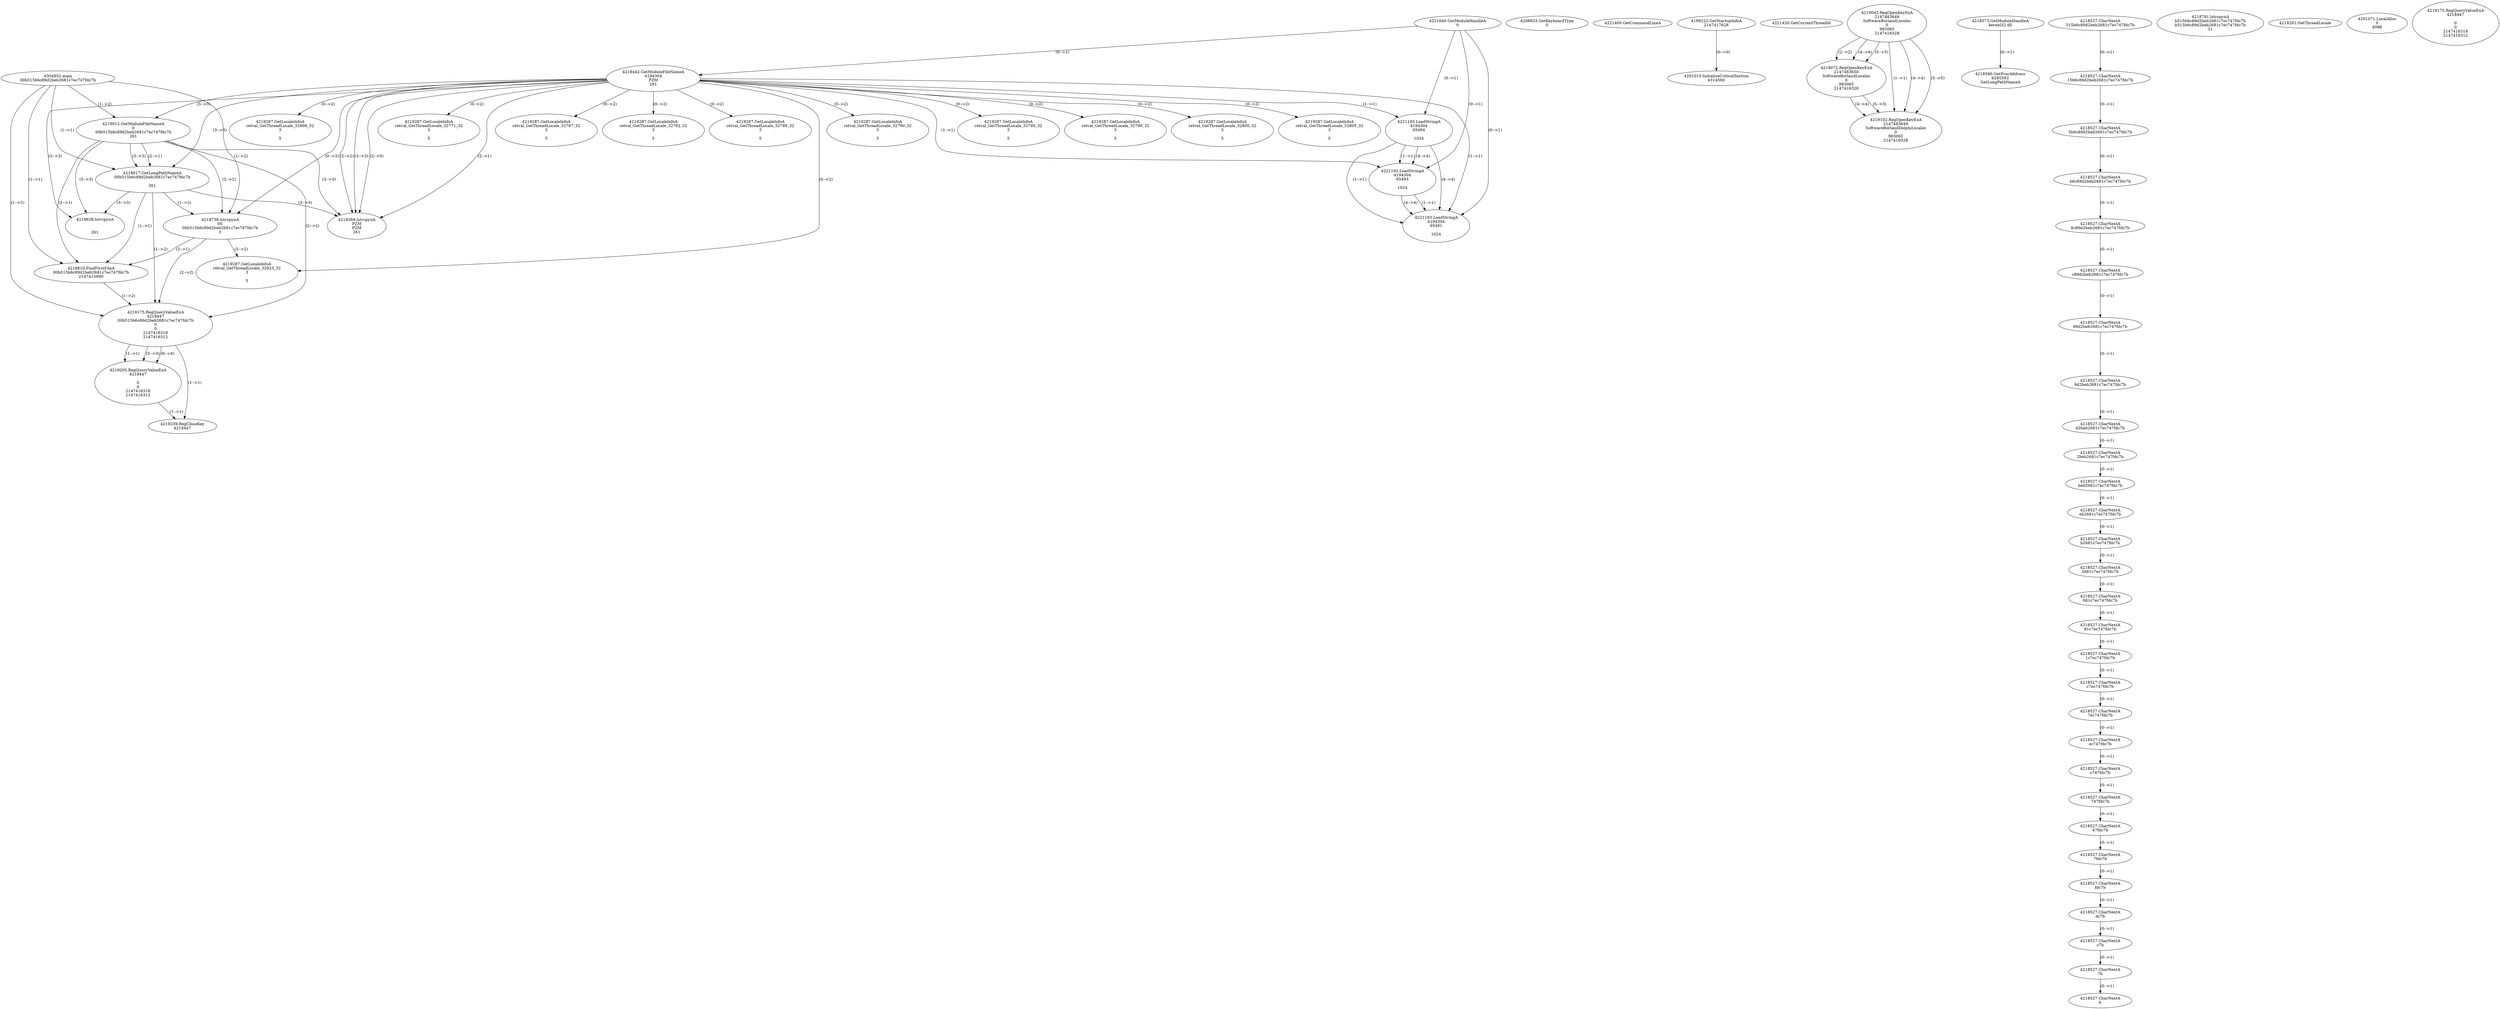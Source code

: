 // Global SCDG with merge call
digraph {
	0 [label="4304852.main
00b515b6c89d2beb2681c7ec747fdc7b"]
	1 [label="4221640.GetModuleHandleA
0"]
	2 [label="4208833.GetKeyboardType
0"]
	3 [label="4221400.GetCommandLineA
"]
	4 [label="4199222.GetStartupInfoA
2147417628"]
	5 [label="4221420.GetCurrentThreadId
"]
	6 [label="4218442.GetModuleFileNameA
4194304
PZM
261"]
	1 -> 6 [label="(0-->1)"]
	7 [label="4219012.GetModuleFileNameA
0
00b515b6c89d2beb2681c7ec747fdc7b
261"]
	0 -> 7 [label="(1-->2)"]
	6 -> 7 [label="(3-->3)"]
	8 [label="4219042.RegOpenKeyExA
2147483649
Software\Borland\Locales
0
983065
2147416328"]
	9 [label="4219072.RegOpenKeyExA
2147483650
Software\Borland\Locales
0
983065
2147416328"]
	8 -> 9 [label="(2-->2)"]
	8 -> 9 [label="(4-->4)"]
	8 -> 9 [label="(5-->5)"]
	10 [label="4219102.RegOpenKeyExA
2147483649
Software\Borland\Delphi\Locales
0
983065
2147416328"]
	8 -> 10 [label="(1-->1)"]
	8 -> 10 [label="(4-->4)"]
	9 -> 10 [label="(4-->4)"]
	8 -> 10 [label="(5-->5)"]
	9 -> 10 [label="(5-->5)"]
	11 [label="4218573.GetModuleHandleA
kernel32.dll"]
	12 [label="4218590.GetProcAddress
6295592
GetLongPathNameA"]
	11 -> 12 [label="(0-->1)"]
	13 [label="4218617.GetLongPathNameA
00b515b6c89d2beb2681c7ec747fdc7b

261"]
	0 -> 13 [label="(1-->1)"]
	7 -> 13 [label="(2-->1)"]
	6 -> 13 [label="(3-->3)"]
	7 -> 13 [label="(3-->3)"]
	14 [label="4218738.lstrcpynA
00
00b515b6c89d2beb2681c7ec747fdc7b
3"]
	0 -> 14 [label="(1-->2)"]
	7 -> 14 [label="(2-->2)"]
	13 -> 14 [label="(1-->2)"]
	6 -> 14 [label="(0-->3)"]
	15 [label="4218527.CharNextA
515b6c89d2beb2681c7ec747fdc7b"]
	16 [label="4218527.CharNextA
15b6c89d2beb2681c7ec747fdc7b"]
	15 -> 16 [label="(0-->1)"]
	17 [label="4218527.CharNextA
5b6c89d2beb2681c7ec747fdc7b"]
	16 -> 17 [label="(0-->1)"]
	18 [label="4218527.CharNextA
b6c89d2beb2681c7ec747fdc7b"]
	17 -> 18 [label="(0-->1)"]
	19 [label="4218527.CharNextA
6c89d2beb2681c7ec747fdc7b"]
	18 -> 19 [label="(0-->1)"]
	20 [label="4218527.CharNextA
c89d2beb2681c7ec747fdc7b"]
	19 -> 20 [label="(0-->1)"]
	21 [label="4218527.CharNextA
89d2beb2681c7ec747fdc7b"]
	20 -> 21 [label="(0-->1)"]
	22 [label="4218527.CharNextA
9d2beb2681c7ec747fdc7b"]
	21 -> 22 [label="(0-->1)"]
	23 [label="4218527.CharNextA
d2beb2681c7ec747fdc7b"]
	22 -> 23 [label="(0-->1)"]
	24 [label="4218527.CharNextA
2beb2681c7ec747fdc7b"]
	23 -> 24 [label="(0-->1)"]
	25 [label="4218527.CharNextA
beb2681c7ec747fdc7b"]
	24 -> 25 [label="(0-->1)"]
	26 [label="4218527.CharNextA
eb2681c7ec747fdc7b"]
	25 -> 26 [label="(0-->1)"]
	27 [label="4218527.CharNextA
b2681c7ec747fdc7b"]
	26 -> 27 [label="(0-->1)"]
	28 [label="4218527.CharNextA
2681c7ec747fdc7b"]
	27 -> 28 [label="(0-->1)"]
	29 [label="4218527.CharNextA
681c7ec747fdc7b"]
	28 -> 29 [label="(0-->1)"]
	30 [label="4218527.CharNextA
81c7ec747fdc7b"]
	29 -> 30 [label="(0-->1)"]
	31 [label="4218527.CharNextA
1c7ec747fdc7b"]
	30 -> 31 [label="(0-->1)"]
	32 [label="4218527.CharNextA
c7ec747fdc7b"]
	31 -> 32 [label="(0-->1)"]
	33 [label="4218527.CharNextA
7ec747fdc7b"]
	32 -> 33 [label="(0-->1)"]
	34 [label="4218527.CharNextA
ec747fdc7b"]
	33 -> 34 [label="(0-->1)"]
	35 [label="4218527.CharNextA
c747fdc7b"]
	34 -> 35 [label="(0-->1)"]
	36 [label="4218527.CharNextA
747fdc7b"]
	35 -> 36 [label="(0-->1)"]
	37 [label="4218527.CharNextA
47fdc7b"]
	36 -> 37 [label="(0-->1)"]
	38 [label="4218527.CharNextA
7fdc7b"]
	37 -> 38 [label="(0-->1)"]
	39 [label="4218527.CharNextA
fdc7b"]
	38 -> 39 [label="(0-->1)"]
	40 [label="4218527.CharNextA
dc7b"]
	39 -> 40 [label="(0-->1)"]
	41 [label="4218527.CharNextA
c7b"]
	40 -> 41 [label="(0-->1)"]
	42 [label="4218527.CharNextA
7b"]
	41 -> 42 [label="(0-->1)"]
	43 [label="4218527.CharNextA
b"]
	42 -> 43 [label="(0-->1)"]
	44 [label="4218791.lstrcpynA
b515b6c89d2beb2681c7ec747fdc7b
b515b6c89d2beb2681c7ec747fdc7b
31"]
	45 [label="4218810.FindFirstFileA
00b515b6c89d2beb2681c7ec747fdc7b
2147415690"]
	0 -> 45 [label="(1-->1)"]
	7 -> 45 [label="(2-->1)"]
	13 -> 45 [label="(1-->1)"]
	14 -> 45 [label="(2-->1)"]
	46 [label="4219175.RegQueryValueExA
4218447
00b515b6c89d2beb2681c7ec747fdc7b
0
0
2147416318
2147416312"]
	0 -> 46 [label="(1-->2)"]
	7 -> 46 [label="(2-->2)"]
	13 -> 46 [label="(1-->2)"]
	14 -> 46 [label="(2-->2)"]
	45 -> 46 [label="(1-->2)"]
	47 [label="4219205.RegQueryValueExA
4218447

0
0
2147416318
2147416312"]
	46 -> 47 [label="(1-->1)"]
	46 -> 47 [label="(5-->5)"]
	46 -> 47 [label="(6-->6)"]
	48 [label="4219239.RegCloseKey
4218447"]
	46 -> 48 [label="(1-->1)"]
	47 -> 48 [label="(1-->1)"]
	49 [label="4219268.lstrcpynA
PZM
PZM
261"]
	6 -> 49 [label="(2-->1)"]
	6 -> 49 [label="(2-->2)"]
	6 -> 49 [label="(3-->3)"]
	7 -> 49 [label="(3-->3)"]
	13 -> 49 [label="(3-->3)"]
	6 -> 49 [label="(2-->0)"]
	50 [label="4219281.GetThreadLocale
"]
	51 [label="4219287.GetLocaleInfoA
retval_GetThreadLocale_32923_32
3

5"]
	6 -> 51 [label="(0-->2)"]
	14 -> 51 [label="(3-->2)"]
	52 [label="4221193.LoadStringA
4194304
65494

1024"]
	1 -> 52 [label="(0-->1)"]
	6 -> 52 [label="(1-->1)"]
	53 [label="4201010.InitializeCriticalSection
4314560"]
	4 -> 53 [label="(0-->0)"]
	54 [label="4201071.LocalAlloc
0
4088"]
	55 [label="4219287.GetLocaleInfoA
retval_GetThreadLocale_32771_32
3

5"]
	6 -> 55 [label="(0-->2)"]
	56 [label="4221193.LoadStringA
4194304
65493

1024"]
	1 -> 56 [label="(0-->1)"]
	6 -> 56 [label="(1-->1)"]
	52 -> 56 [label="(1-->1)"]
	52 -> 56 [label="(4-->4)"]
	57 [label="4221193.LoadStringA
4194304
65491

1024"]
	1 -> 57 [label="(0-->1)"]
	6 -> 57 [label="(1-->1)"]
	52 -> 57 [label="(1-->1)"]
	56 -> 57 [label="(1-->1)"]
	52 -> 57 [label="(4-->4)"]
	56 -> 57 [label="(4-->4)"]
	58 [label="4218638.lstrcpynA


261"]
	6 -> 58 [label="(3-->3)"]
	7 -> 58 [label="(3-->3)"]
	13 -> 58 [label="(3-->3)"]
	59 [label="4219175.RegQueryValueExA
4218447

0
0
2147416318
2147416312"]
	60 [label="4219287.GetLocaleInfoA
retval_GetThreadLocale_32797_32
3

5"]
	6 -> 60 [label="(0-->2)"]
	61 [label="4219287.GetLocaleInfoA
retval_GetThreadLocale_32792_32
3

5"]
	6 -> 61 [label="(0-->2)"]
	62 [label="4219287.GetLocaleInfoA
retval_GetThreadLocale_32789_32
3

5"]
	6 -> 62 [label="(0-->2)"]
	63 [label="4219287.GetLocaleInfoA
retval_GetThreadLocale_32790_32
3

5"]
	6 -> 63 [label="(0-->2)"]
	64 [label="4219287.GetLocaleInfoA
retval_GetThreadLocale_32795_32
3

5"]
	6 -> 64 [label="(0-->2)"]
	65 [label="4219287.GetLocaleInfoA
retval_GetThreadLocale_32799_32
3

5"]
	6 -> 65 [label="(0-->2)"]
	66 [label="4219287.GetLocaleInfoA
retval_GetThreadLocale_32800_32
3

5"]
	6 -> 66 [label="(0-->2)"]
	67 [label="4219287.GetLocaleInfoA
retval_GetThreadLocale_32805_32
3

5"]
	6 -> 67 [label="(0-->2)"]
	68 [label="4219287.GetLocaleInfoA
retval_GetThreadLocale_32806_32
3

5"]
	6 -> 68 [label="(0-->2)"]
}
